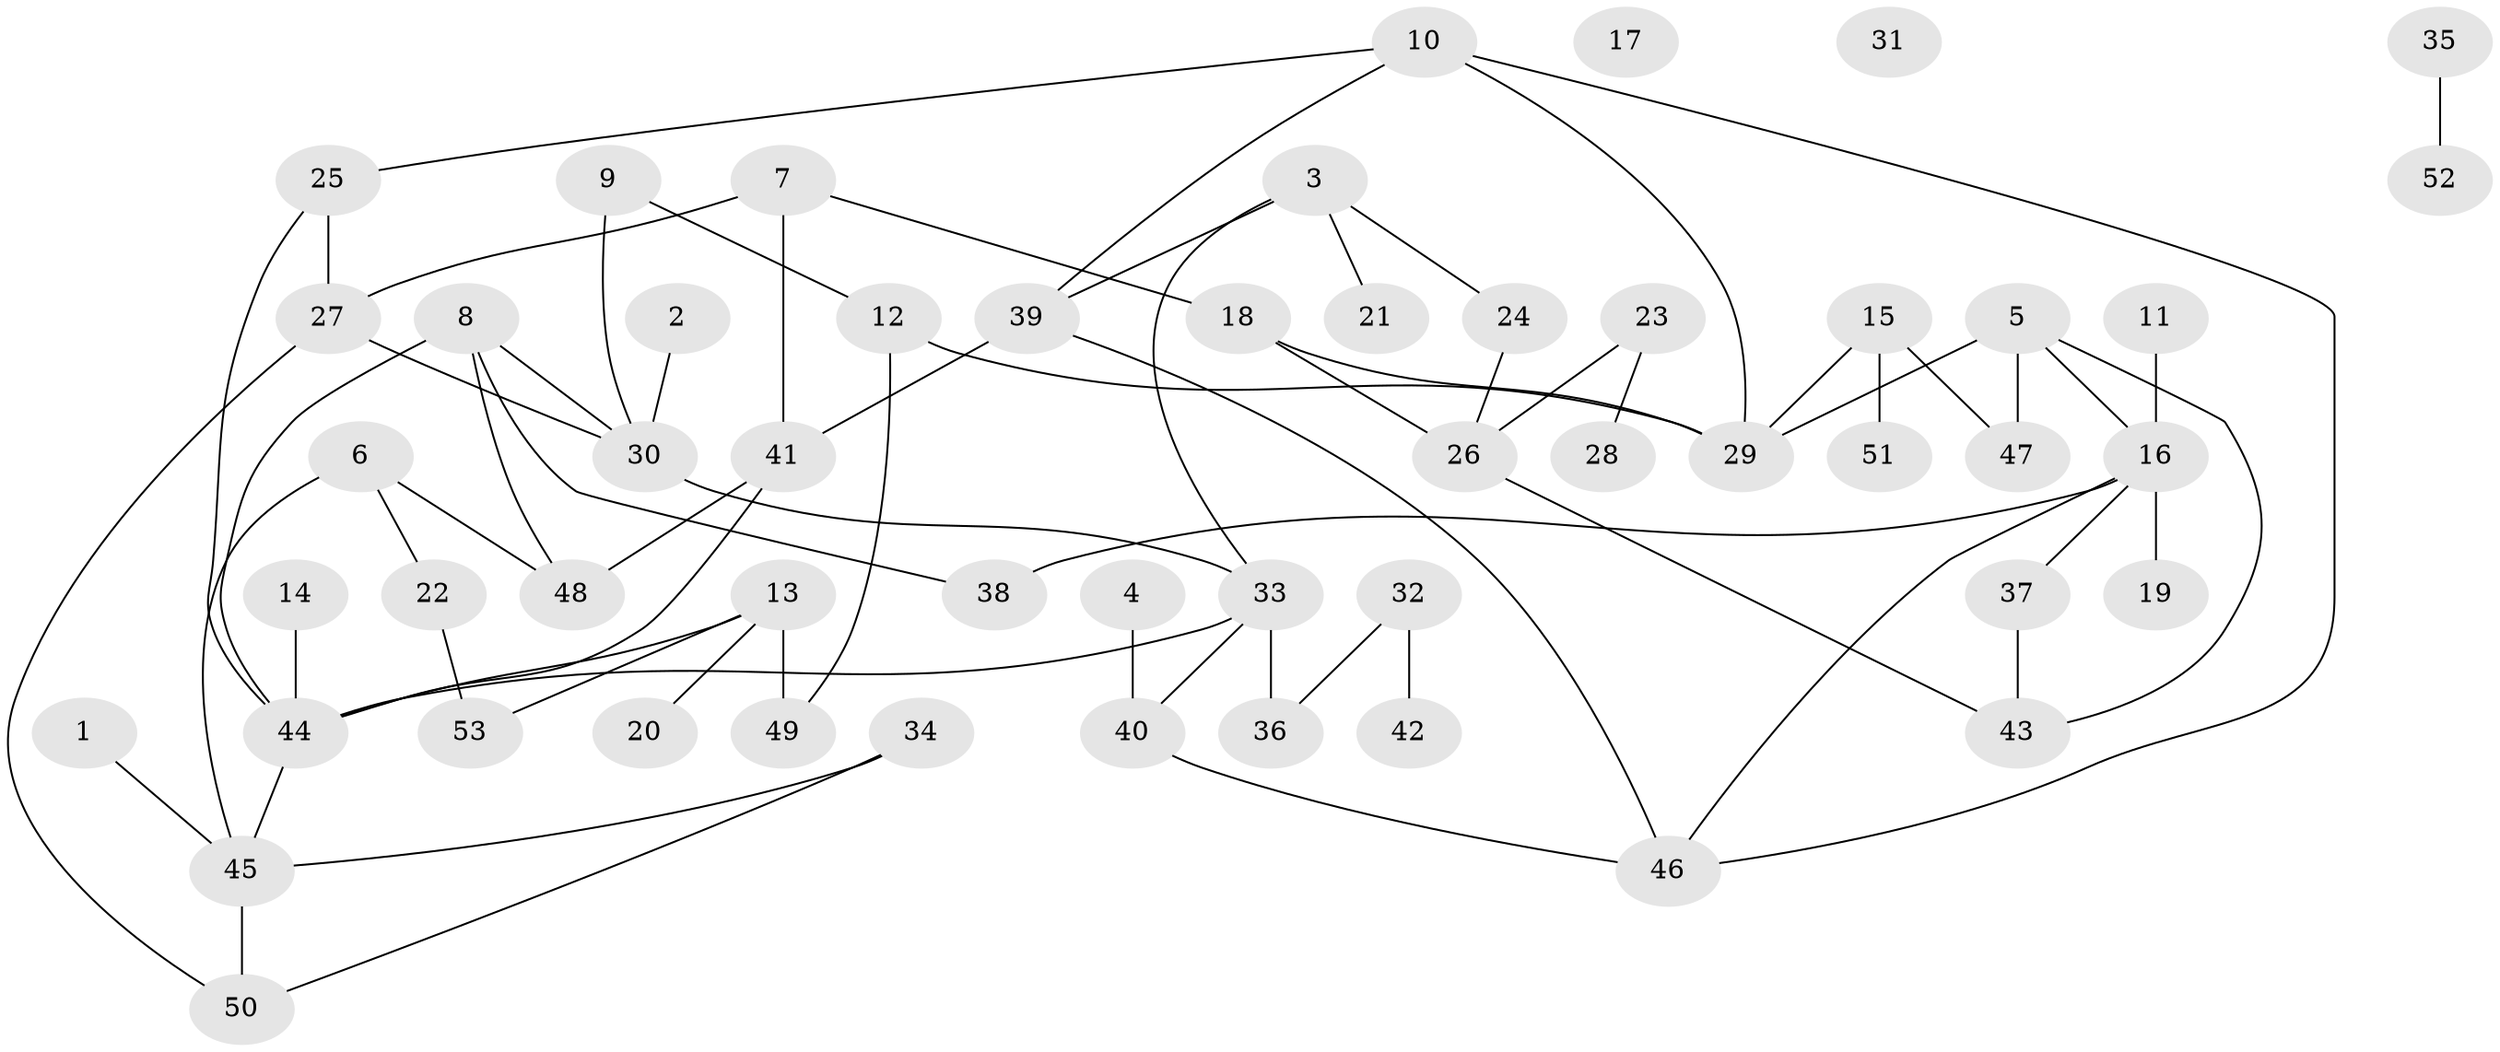 // coarse degree distribution, {4: 0.12121212121212122, 3: 0.15151515151515152, 1: 0.15151515151515152, 5: 0.18181818181818182, 6: 0.09090909090909091, 2: 0.21212121212121213, 0: 0.09090909090909091}
// Generated by graph-tools (version 1.1) at 2025/41/03/06/25 10:41:20]
// undirected, 53 vertices, 70 edges
graph export_dot {
graph [start="1"]
  node [color=gray90,style=filled];
  1;
  2;
  3;
  4;
  5;
  6;
  7;
  8;
  9;
  10;
  11;
  12;
  13;
  14;
  15;
  16;
  17;
  18;
  19;
  20;
  21;
  22;
  23;
  24;
  25;
  26;
  27;
  28;
  29;
  30;
  31;
  32;
  33;
  34;
  35;
  36;
  37;
  38;
  39;
  40;
  41;
  42;
  43;
  44;
  45;
  46;
  47;
  48;
  49;
  50;
  51;
  52;
  53;
  1 -- 45;
  2 -- 30;
  3 -- 21;
  3 -- 24;
  3 -- 33;
  3 -- 39;
  4 -- 40;
  5 -- 16;
  5 -- 29;
  5 -- 43;
  5 -- 47;
  6 -- 22;
  6 -- 45;
  6 -- 48;
  7 -- 18;
  7 -- 27;
  7 -- 41;
  8 -- 30;
  8 -- 38;
  8 -- 44;
  8 -- 48;
  9 -- 12;
  9 -- 30;
  10 -- 25;
  10 -- 29;
  10 -- 39;
  10 -- 46;
  11 -- 16;
  12 -- 29;
  12 -- 49;
  13 -- 20;
  13 -- 44;
  13 -- 49;
  13 -- 53;
  14 -- 44;
  15 -- 29;
  15 -- 47;
  15 -- 51;
  16 -- 19;
  16 -- 37;
  16 -- 38;
  16 -- 46;
  18 -- 26;
  18 -- 29;
  22 -- 53;
  23 -- 26;
  23 -- 28;
  24 -- 26;
  25 -- 27;
  25 -- 44;
  26 -- 43;
  27 -- 30;
  27 -- 50;
  30 -- 33;
  32 -- 36;
  32 -- 42;
  33 -- 36;
  33 -- 40;
  33 -- 44;
  34 -- 45;
  34 -- 50;
  35 -- 52;
  37 -- 43;
  39 -- 41;
  39 -- 46;
  40 -- 46;
  41 -- 44;
  41 -- 48;
  44 -- 45;
  45 -- 50;
}
